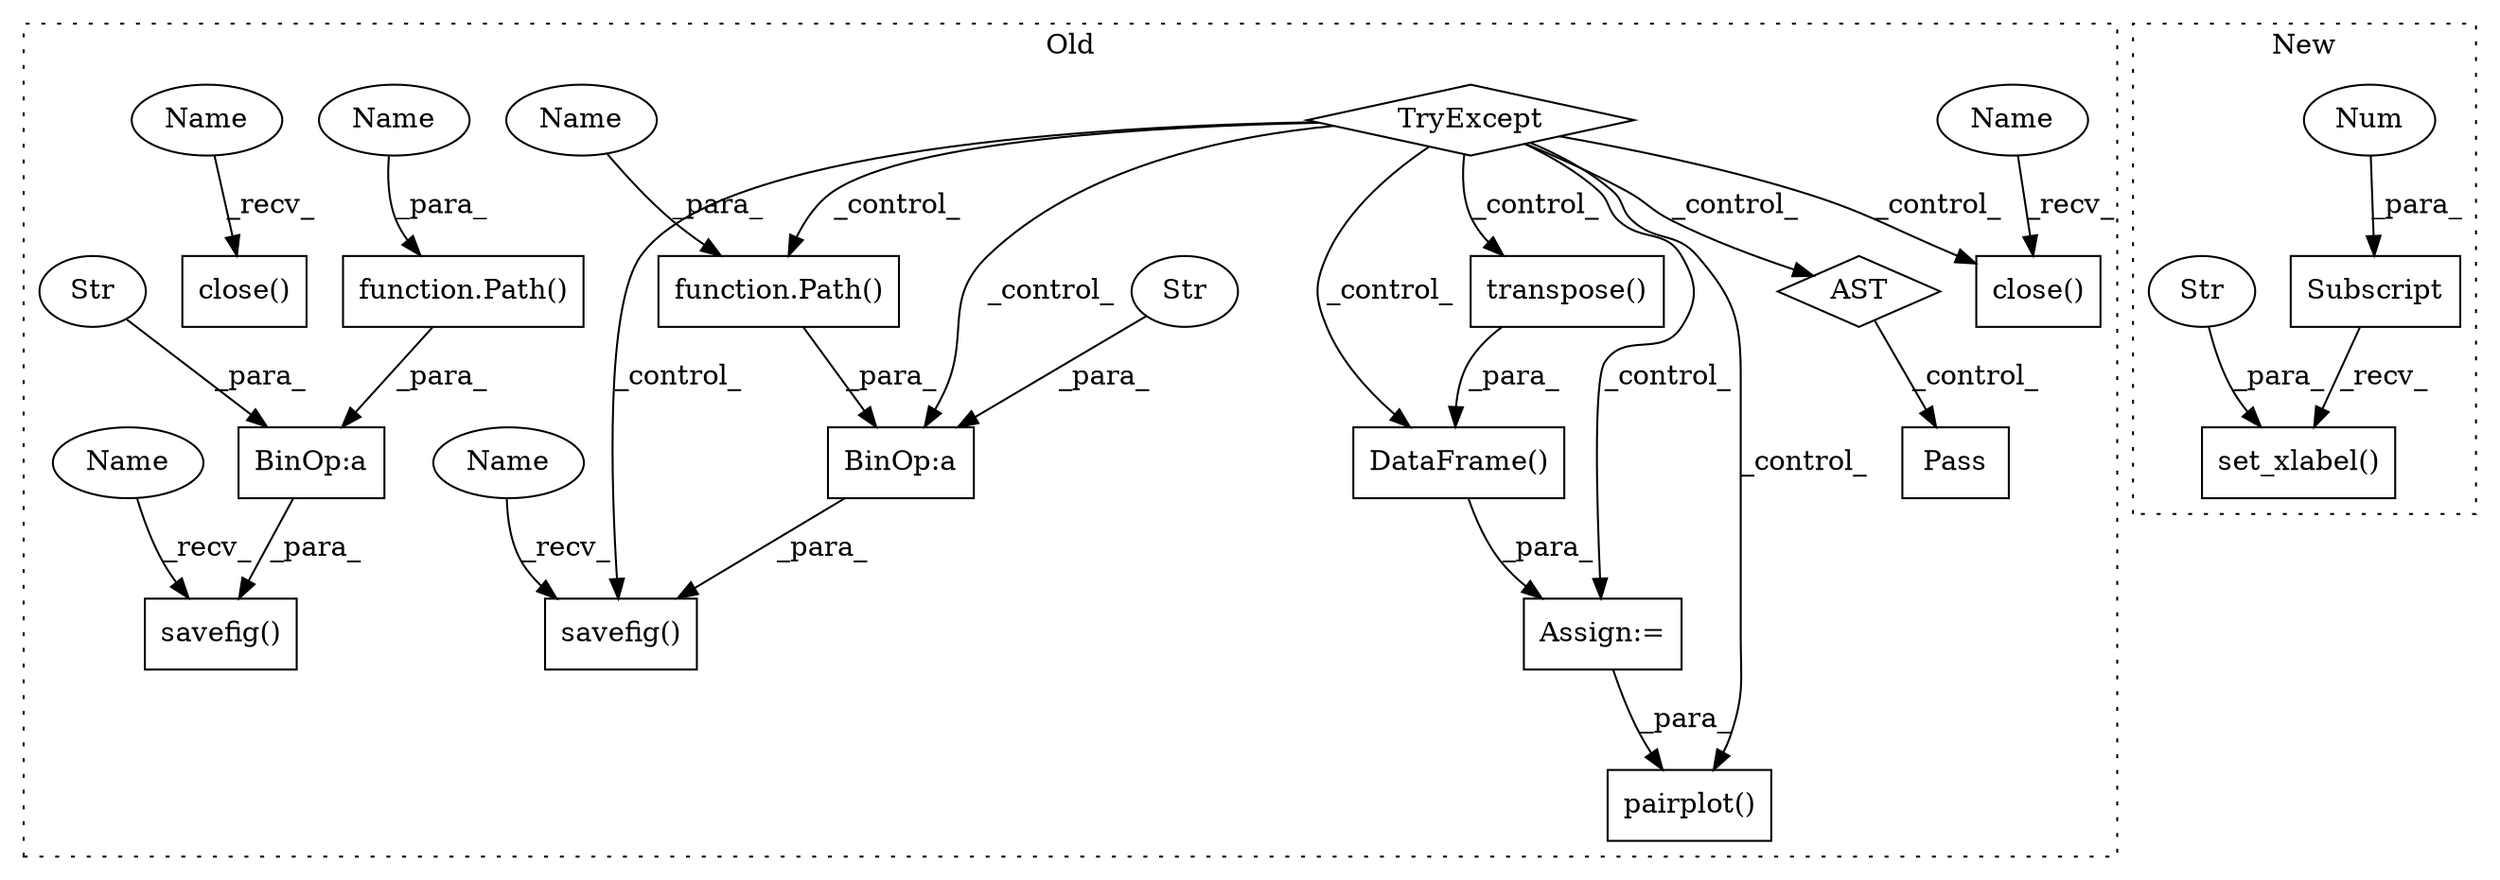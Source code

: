 digraph G {
subgraph cluster0 {
1 [label="close()" a="75" s="11104" l="11" shape="box"];
4 [label="TryExcept" a="71" s="10671" l="13" shape="diamond"];
5 [label="BinOp:a" a="82" s="11058" l="3" shape="box"];
6 [label="AST" a="2" s="11120,0" l="7,0" shape="diamond"];
7 [label="Str" a="66" s="11061" l="24" shape="ellipse"];
8 [label="Pass" a="62" s="11151" l="4" shape="box"];
9 [label="savefig()" a="75" s="10572,10613" l="12,10" shape="box"];
10 [label="BinOp:a" a="82" s="10598" l="3" shape="box"];
11 [label="Str" a="66" s="10601" l="12" shape="ellipse"];
14 [label="transpose()" a="75" s="10759" l="13" shape="box"];
15 [label="function.Path()" a="75" s="11044,11057" l="5,1" shape="box"];
16 [label="function.Path()" a="75" s="10584,10597" l="5,1" shape="box"];
17 [label="pairplot()" a="75" s="10821,10835" l="13,188" shape="box"];
18 [label="DataFrame()" a="75" s="10746,10772" l="13,40" shape="box"];
19 [label="Assign:=" a="68" s="10743" l="3" shape="box"];
20 [label="savefig()" a="75" s="11032,11085" l="12,10" shape="box"];
21 [label="close()" a="75" s="10628" l="11" shape="box"];
22 [label="Name" a="87" s="11104" l="3" shape="ellipse"];
23 [label="Name" a="87" s="10628" l="3" shape="ellipse"];
24 [label="Name" a="87" s="11032" l="3" shape="ellipse"];
25 [label="Name" a="87" s="10572" l="3" shape="ellipse"];
26 [label="Name" a="87" s="11049" l="8" shape="ellipse"];
27 [label="Name" a="87" s="10589" l="8" shape="ellipse"];
label = "Old";
style="dotted";
}
subgraph cluster1 {
2 [label="Subscript" a="63" s="10548,0" l="5,0" shape="box"];
3 [label="Num" a="76" s="10551" l="1" shape="ellipse"];
12 [label="set_xlabel()" a="75" s="10548,10572" l="17,1" shape="box"];
13 [label="Str" a="66" s="10565" l="7" shape="ellipse"];
label = "New";
style="dotted";
}
2 -> 12 [label="_recv_"];
3 -> 2 [label="_para_"];
4 -> 19 [label="_control_"];
4 -> 20 [label="_control_"];
4 -> 6 [label="_control_"];
4 -> 14 [label="_control_"];
4 -> 15 [label="_control_"];
4 -> 1 [label="_control_"];
4 -> 5 [label="_control_"];
4 -> 18 [label="_control_"];
4 -> 17 [label="_control_"];
5 -> 20 [label="_para_"];
6 -> 8 [label="_control_"];
7 -> 5 [label="_para_"];
10 -> 9 [label="_para_"];
11 -> 10 [label="_para_"];
13 -> 12 [label="_para_"];
14 -> 18 [label="_para_"];
15 -> 5 [label="_para_"];
16 -> 10 [label="_para_"];
18 -> 19 [label="_para_"];
19 -> 17 [label="_para_"];
22 -> 1 [label="_recv_"];
23 -> 21 [label="_recv_"];
24 -> 20 [label="_recv_"];
25 -> 9 [label="_recv_"];
26 -> 15 [label="_para_"];
27 -> 16 [label="_para_"];
}